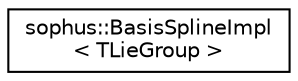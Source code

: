 digraph "Graphical Class Hierarchy"
{
 // LATEX_PDF_SIZE
  edge [fontname="Helvetica",fontsize="10",labelfontname="Helvetica",labelfontsize="10"];
  node [fontname="Helvetica",fontsize="10",shape=record];
  rankdir="LR";
  Node0 [label="sophus::BasisSplineImpl\l\< TLieGroup \>",height=0.2,width=0.4,color="black", fillcolor="white", style="filled",URL="$classsophus_1_1_basis_spline_impl.html",tooltip=" "];
}
